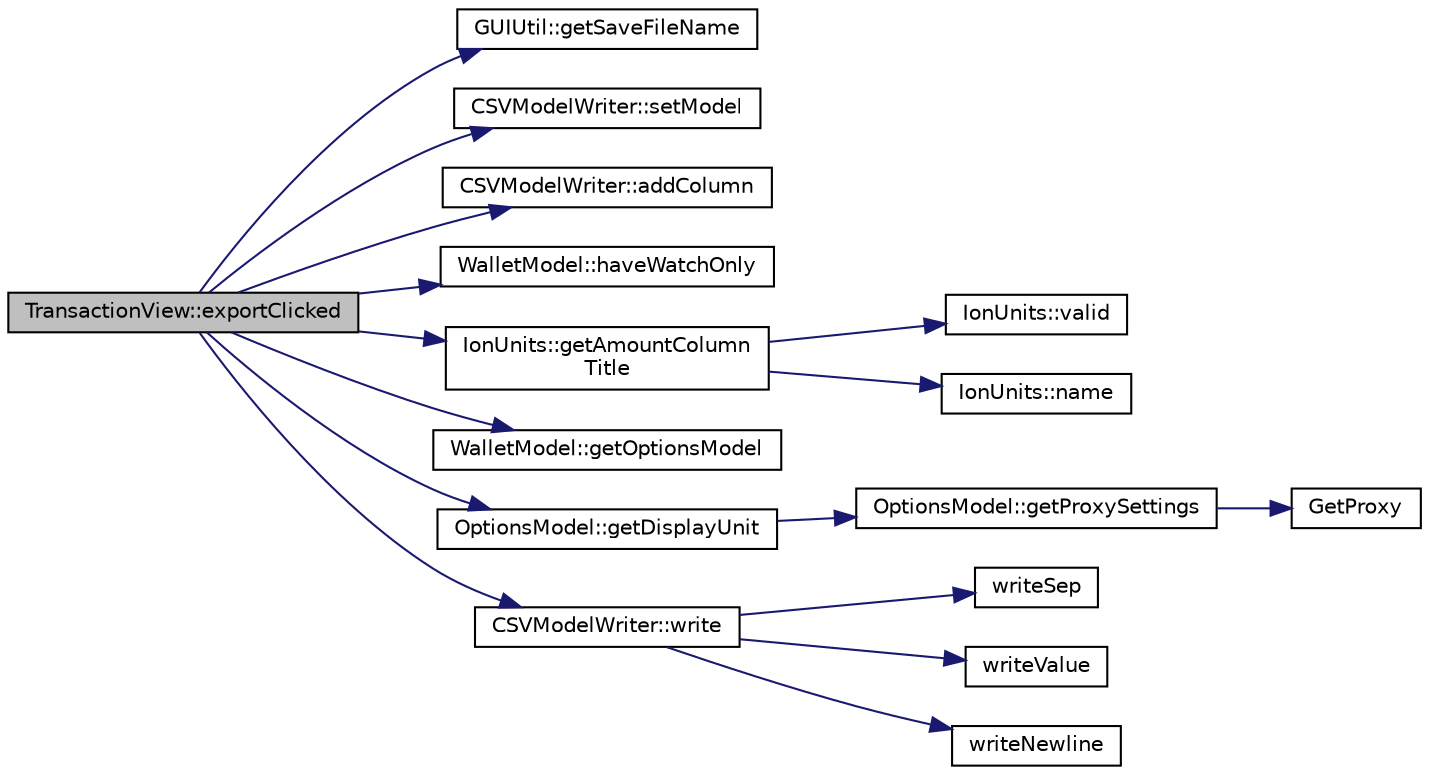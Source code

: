 digraph "TransactionView::exportClicked"
{
  edge [fontname="Helvetica",fontsize="10",labelfontname="Helvetica",labelfontsize="10"];
  node [fontname="Helvetica",fontsize="10",shape=record];
  rankdir="LR";
  Node617 [label="TransactionView::exportClicked",height=0.2,width=0.4,color="black", fillcolor="grey75", style="filled", fontcolor="black"];
  Node617 -> Node618 [color="midnightblue",fontsize="10",style="solid",fontname="Helvetica"];
  Node618 [label="GUIUtil::getSaveFileName",height=0.2,width=0.4,color="black", fillcolor="white", style="filled",URL="$d1/d87/namespace_g_u_i_util.html#ab9d9c0f96a2491a1b04567f8effe77c4",tooltip="Get save filename, mimics QFileDialog::getSaveFileName, except that it appends a default suffix when ..."];
  Node617 -> Node619 [color="midnightblue",fontsize="10",style="solid",fontname="Helvetica"];
  Node619 [label="CSVModelWriter::setModel",height=0.2,width=0.4,color="black", fillcolor="white", style="filled",URL="$da/d79/class_c_s_v_model_writer.html#a7b8be6f49a66b965a94a89c78fb96e40"];
  Node617 -> Node620 [color="midnightblue",fontsize="10",style="solid",fontname="Helvetica"];
  Node620 [label="CSVModelWriter::addColumn",height=0.2,width=0.4,color="black", fillcolor="white", style="filled",URL="$da/d79/class_c_s_v_model_writer.html#a9e5f0d60f2c873747582ce21ddeb53b5"];
  Node617 -> Node621 [color="midnightblue",fontsize="10",style="solid",fontname="Helvetica"];
  Node621 [label="WalletModel::haveWatchOnly",height=0.2,width=0.4,color="black", fillcolor="white", style="filled",URL="$d4/d27/class_wallet_model.html#ab5e8e946e9ac3ddc9dc6a203e61968e2"];
  Node617 -> Node622 [color="midnightblue",fontsize="10",style="solid",fontname="Helvetica"];
  Node622 [label="IonUnits::getAmountColumn\lTitle",height=0.2,width=0.4,color="black", fillcolor="white", style="filled",URL="$d7/dab/class_ion_units.html#ab76cc8dbce0ff2330495904857452d8f",tooltip="Gets title for amount column including current display unit if optionsModel reference available */..."];
  Node622 -> Node623 [color="midnightblue",fontsize="10",style="solid",fontname="Helvetica"];
  Node623 [label="IonUnits::valid",height=0.2,width=0.4,color="black", fillcolor="white", style="filled",URL="$d7/dab/class_ion_units.html#a23c5b1306ed473dbb2375a6675a2ce13",tooltip="Is unit ID valid? "];
  Node622 -> Node624 [color="midnightblue",fontsize="10",style="solid",fontname="Helvetica"];
  Node624 [label="IonUnits::name",height=0.2,width=0.4,color="black", fillcolor="white", style="filled",URL="$d7/dab/class_ion_units.html#a5bb4881389b09aeeb0bc235e87e0a42f",tooltip="Short name. "];
  Node617 -> Node625 [color="midnightblue",fontsize="10",style="solid",fontname="Helvetica"];
  Node625 [label="WalletModel::getOptionsModel",height=0.2,width=0.4,color="black", fillcolor="white", style="filled",URL="$d4/d27/class_wallet_model.html#a96d53e56b3f8f07537ea2523f7a7d300"];
  Node617 -> Node626 [color="midnightblue",fontsize="10",style="solid",fontname="Helvetica"];
  Node626 [label="OptionsModel::getDisplayUnit",height=0.2,width=0.4,color="black", fillcolor="white", style="filled",URL="$da/d1f/class_options_model.html#a3b6e4d4ef42be3aaba315b8cd14f468e"];
  Node626 -> Node627 [color="midnightblue",fontsize="10",style="solid",fontname="Helvetica"];
  Node627 [label="OptionsModel::getProxySettings",height=0.2,width=0.4,color="black", fillcolor="white", style="filled",URL="$da/d1f/class_options_model.html#a0fa582a801df3753c2c50840c40bb350"];
  Node627 -> Node628 [color="midnightblue",fontsize="10",style="solid",fontname="Helvetica"];
  Node628 [label="GetProxy",height=0.2,width=0.4,color="black", fillcolor="white", style="filled",URL="$d0/d0e/netbase_8cpp.html#a4e67b39fc1769663260d791d2f4d049d"];
  Node617 -> Node629 [color="midnightblue",fontsize="10",style="solid",fontname="Helvetica"];
  Node629 [label="CSVModelWriter::write",height=0.2,width=0.4,color="black", fillcolor="white", style="filled",URL="$da/d79/class_c_s_v_model_writer.html#a71fe52fdd6f41c506f9631175cb04615",tooltip="Perform export of the model to CSV. "];
  Node629 -> Node630 [color="midnightblue",fontsize="10",style="solid",fontname="Helvetica"];
  Node630 [label="writeSep",height=0.2,width=0.4,color="black", fillcolor="white", style="filled",URL="$da/d69/csvmodelwriter_8cpp.html#a6be07c08b797caef0f70aa7da48045e9"];
  Node629 -> Node631 [color="midnightblue",fontsize="10",style="solid",fontname="Helvetica"];
  Node631 [label="writeValue",height=0.2,width=0.4,color="black", fillcolor="white", style="filled",URL="$da/d69/csvmodelwriter_8cpp.html#a513c2da991b3384f4ea2d82eb89bc3dc"];
  Node629 -> Node632 [color="midnightblue",fontsize="10",style="solid",fontname="Helvetica"];
  Node632 [label="writeNewline",height=0.2,width=0.4,color="black", fillcolor="white", style="filled",URL="$da/d69/csvmodelwriter_8cpp.html#a7a453a98e3543054f75e89e26c1365e4"];
}
